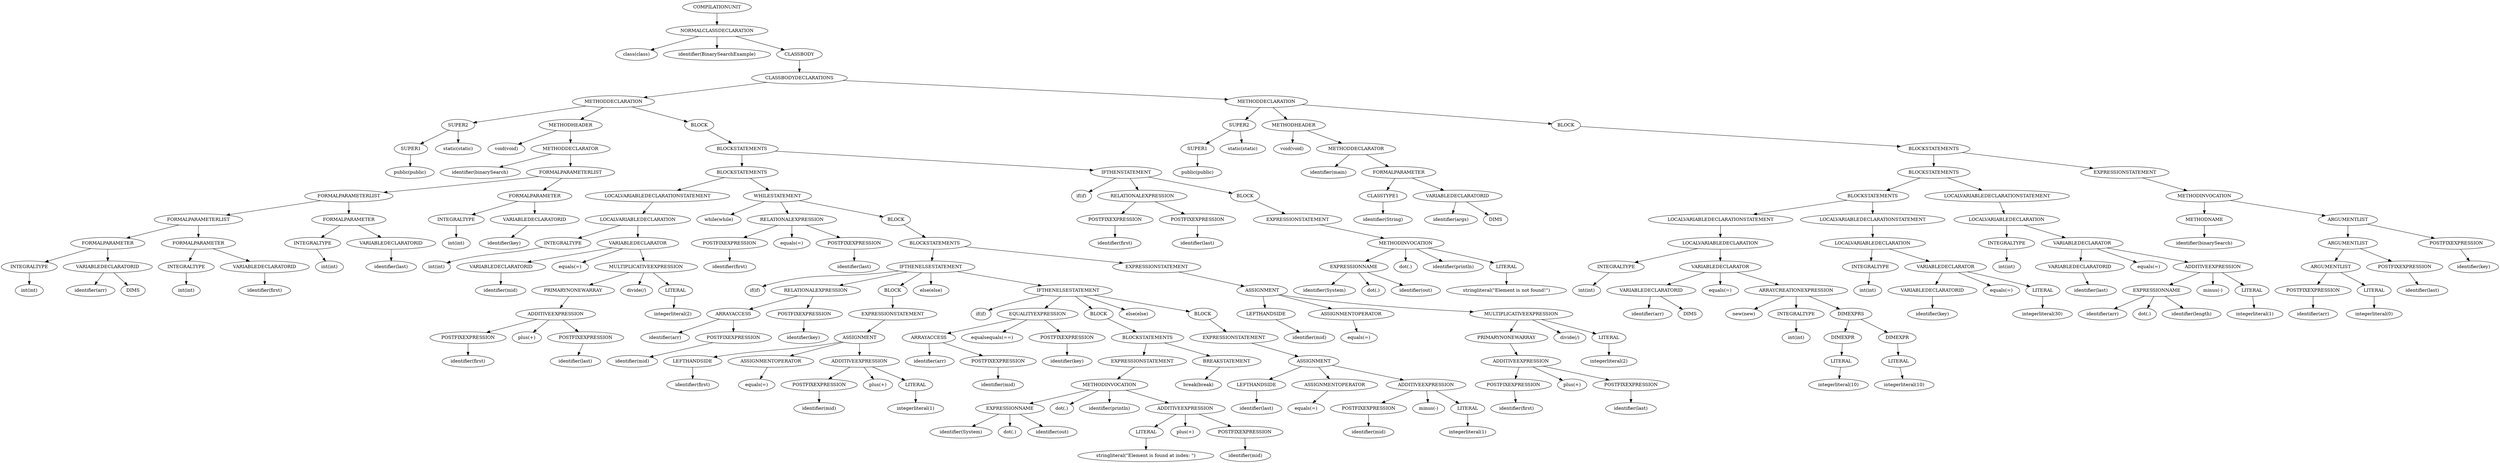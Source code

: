 digraph ASTVisual {
 ordering = out ;
10 [ label="SUPER1"]
20 [ label="public(public)"]
30 [ label="SUPER2"]
40 [ label="static(static)"]
50 [ label="INTEGRALTYPE"]
60 [ label="int(int)"]
70 [ label="DIMS"]
80 [ label="VARIABLEDECLARATORID"]
90 [ label="identifier(arr)"]
100 [ label="FORMALPARAMETER"]
110 [ label="INTEGRALTYPE"]
120 [ label="int(int)"]
130 [ label="VARIABLEDECLARATORID"]
140 [ label="identifier(first)"]
150 [ label="FORMALPARAMETER"]
160 [ label="FORMALPARAMETERLIST"]
170 [ label="INTEGRALTYPE"]
180 [ label="int(int)"]
190 [ label="VARIABLEDECLARATORID"]
200 [ label="identifier(last)"]
210 [ label="FORMALPARAMETER"]
220 [ label="FORMALPARAMETERLIST"]
230 [ label="INTEGRALTYPE"]
240 [ label="int(int)"]
250 [ label="VARIABLEDECLARATORID"]
260 [ label="identifier(key)"]
270 [ label="FORMALPARAMETER"]
280 [ label="FORMALPARAMETERLIST"]
290 [ label="METHODDECLARATOR"]
300 [ label="identifier(binarySearch)"]
310 [ label="METHODHEADER"]
320 [ label="void(void)"]
330 [ label="INTEGRALTYPE"]
340 [ label="int(int)"]
350 [ label="VARIABLEDECLARATORID"]
360 [ label="identifier(mid)"]
370 [ label="POSTFIXEXPRESSION"]
380 [ label="identifier(first)"]
390 [ label="POSTFIXEXPRESSION"]
400 [ label="identifier(last)"]
410 [ label="ADDITIVEEXPRESSION"]
420 [ label="plus(+)"]
430 [ label="PRIMARYNONEWARRAY"]
440 [ label="LITERAL"]
450 [ label="integerliteral(2)"]
460 [ label="MULTIPLICATIVEEXPRESSION"]
470 [ label="divide(/)"]
480 [ label="VARIABLEDECLARATOR"]
490 [ label="equals(=)"]
500 [ label="LOCALVARIABLEDECLARATION"]
510 [ label="LOCALVARIABLEDECLARATIONSTATEMENT"]
520 [ label="POSTFIXEXPRESSION"]
530 [ label="identifier(first)"]
540 [ label="POSTFIXEXPRESSION"]
550 [ label="identifier(last)"]
560 [ label="RELATIONALEXPRESSION"]
570 [ label="equals(=)"]
580 [ label="POSTFIXEXPRESSION"]
590 [ label="identifier(mid)"]
600 [ label="ARRAYACCESS"]
610 [ label="identifier(arr)"]
620 [ label="POSTFIXEXPRESSION"]
630 [ label="identifier(key)"]
640 [ label="RELATIONALEXPRESSION"]
650 [ label="LEFTHANDSIDE"]
660 [ label="identifier(first)"]
670 [ label="ASSIGNMENTOPERATOR"]
680 [ label="equals(=)"]
690 [ label="POSTFIXEXPRESSION"]
700 [ label="identifier(mid)"]
710 [ label="LITERAL"]
720 [ label="integerliteral(1)"]
730 [ label="ADDITIVEEXPRESSION"]
740 [ label="plus(+)"]
750 [ label="ASSIGNMENT"]
760 [ label="EXPRESSIONSTATEMENT"]
770 [ label="BLOCK"]
780 [ label="POSTFIXEXPRESSION"]
790 [ label="identifier(mid)"]
800 [ label="ARRAYACCESS"]
810 [ label="identifier(arr)"]
820 [ label="POSTFIXEXPRESSION"]
830 [ label="identifier(key)"]
840 [ label="EQUALITYEXPRESSION"]
850 [ label="equalsequals(==)"]
860 [ label="EXPRESSIONNAME"]
870 [ label="identifier(System)"]
880 [ label="dot(.)"]
890 [ label="identifier(out)"]
900 [ label="LITERAL"]
910 [ label="stringliteral(\"Element is found at index: \")"]
920 [ label="POSTFIXEXPRESSION"]
930 [ label="identifier(mid)"]
940 [ label="ADDITIVEEXPRESSION"]
950 [ label="plus(+)"]
960 [ label="METHODINVOCATION"]
970 [ label="dot(.)"]
980 [ label="identifier(println)"]
990 [ label="EXPRESSIONSTATEMENT"]
1000 [ label="BREAKSTATEMENT"]
1010 [ label="break(break)"]
1020 [ label="BLOCKSTATEMENTS"]
1030 [ label="BLOCK"]
1040 [ label="LEFTHANDSIDE"]
1050 [ label="identifier(last)"]
1060 [ label="ASSIGNMENTOPERATOR"]
1070 [ label="equals(=)"]
1080 [ label="POSTFIXEXPRESSION"]
1090 [ label="identifier(mid)"]
1100 [ label="LITERAL"]
1110 [ label="integerliteral(1)"]
1120 [ label="ADDITIVEEXPRESSION"]
1130 [ label="minus(-)"]
1140 [ label="ASSIGNMENT"]
1150 [ label="EXPRESSIONSTATEMENT"]
1160 [ label="BLOCK"]
1170 [ label="IFTHENELSESTATEMENT"]
1180 [ label="if(if)"]
1190 [ label="else(else)"]
1200 [ label="IFTHENELSESTATEMENT"]
1210 [ label="if(if)"]
1220 [ label="else(else)"]
1230 [ label="LEFTHANDSIDE"]
1240 [ label="identifier(mid)"]
1250 [ label="ASSIGNMENTOPERATOR"]
1260 [ label="equals(=)"]
1270 [ label="POSTFIXEXPRESSION"]
1280 [ label="identifier(first)"]
1290 [ label="POSTFIXEXPRESSION"]
1300 [ label="identifier(last)"]
1310 [ label="ADDITIVEEXPRESSION"]
1320 [ label="plus(+)"]
1330 [ label="PRIMARYNONEWARRAY"]
1340 [ label="LITERAL"]
1350 [ label="integerliteral(2)"]
1360 [ label="MULTIPLICATIVEEXPRESSION"]
1370 [ label="divide(/)"]
1380 [ label="ASSIGNMENT"]
1390 [ label="EXPRESSIONSTATEMENT"]
1400 [ label="BLOCKSTATEMENTS"]
1410 [ label="BLOCK"]
1420 [ label="WHILESTATEMENT"]
1430 [ label="while(while)"]
1440 [ label="BLOCKSTATEMENTS"]
1450 [ label="POSTFIXEXPRESSION"]
1460 [ label="identifier(first)"]
1470 [ label="POSTFIXEXPRESSION"]
1480 [ label="identifier(last)"]
1490 [ label="RELATIONALEXPRESSION"]
1500 [ label="EXPRESSIONNAME"]
1510 [ label="identifier(System)"]
1520 [ label="dot(.)"]
1530 [ label="identifier(out)"]
1540 [ label="LITERAL"]
1550 [ label="stringliteral(\"Element is not found!\")"]
1560 [ label="METHODINVOCATION"]
1570 [ label="dot(.)"]
1580 [ label="identifier(println)"]
1590 [ label="EXPRESSIONSTATEMENT"]
1600 [ label="BLOCK"]
1610 [ label="IFTHENSTATEMENT"]
1620 [ label="if(if)"]
1630 [ label="BLOCKSTATEMENTS"]
1640 [ label="BLOCK"]
1650 [ label="METHODDECLARATION"]
1660 [ label="SUPER1"]
1670 [ label="public(public)"]
1680 [ label="SUPER2"]
1690 [ label="static(static)"]
1700 [ label="CLASSTYPE1"]
1710 [ label="identifier(String)"]
1720 [ label="DIMS"]
1730 [ label="VARIABLEDECLARATORID"]
1740 [ label="identifier(args)"]
1750 [ label="FORMALPARAMETER"]
1760 [ label="METHODDECLARATOR"]
1770 [ label="identifier(main)"]
1780 [ label="METHODHEADER"]
1790 [ label="void(void)"]
1800 [ label="INTEGRALTYPE"]
1810 [ label="int(int)"]
1820 [ label="DIMS"]
1830 [ label="VARIABLEDECLARATORID"]
1840 [ label="identifier(arr)"]
1850 [ label="INTEGRALTYPE"]
1860 [ label="int(int)"]
1870 [ label="LITERAL"]
1880 [ label="integerliteral(10)"]
1890 [ label="DIMEXPR"]
1900 [ label="LITERAL"]
1910 [ label="integerliteral(10)"]
1920 [ label="DIMEXPR"]
1930 [ label="DIMEXPRS"]
1940 [ label="ARRAYCREATIONEXPRESSION"]
1950 [ label="new(new)"]
1960 [ label="VARIABLEDECLARATOR"]
1970 [ label="equals(=)"]
1980 [ label="LOCALVARIABLEDECLARATION"]
1990 [ label="LOCALVARIABLEDECLARATIONSTATEMENT"]
2000 [ label="INTEGRALTYPE"]
2010 [ label="int(int)"]
2020 [ label="VARIABLEDECLARATORID"]
2030 [ label="identifier(key)"]
2040 [ label="LITERAL"]
2050 [ label="integerliteral(30)"]
2060 [ label="VARIABLEDECLARATOR"]
2070 [ label="equals(=)"]
2080 [ label="LOCALVARIABLEDECLARATION"]
2090 [ label="LOCALVARIABLEDECLARATIONSTATEMENT"]
2100 [ label="BLOCKSTATEMENTS"]
2110 [ label="INTEGRALTYPE"]
2120 [ label="int(int)"]
2130 [ label="VARIABLEDECLARATORID"]
2140 [ label="identifier(last)"]
2150 [ label="EXPRESSIONNAME"]
2160 [ label="identifier(arr)"]
2170 [ label="dot(.)"]
2180 [ label="identifier(length)"]
2190 [ label="LITERAL"]
2200 [ label="integerliteral(1)"]
2210 [ label="ADDITIVEEXPRESSION"]
2220 [ label="minus(-)"]
2230 [ label="VARIABLEDECLARATOR"]
2240 [ label="equals(=)"]
2250 [ label="LOCALVARIABLEDECLARATION"]
2260 [ label="LOCALVARIABLEDECLARATIONSTATEMENT"]
2270 [ label="BLOCKSTATEMENTS"]
2280 [ label="METHODNAME"]
2290 [ label="identifier(binarySearch)"]
2300 [ label="POSTFIXEXPRESSION"]
2310 [ label="identifier(arr)"]
2320 [ label="LITERAL"]
2330 [ label="integerliteral(0)"]
2340 [ label="ARGUMENTLIST"]
2350 [ label="POSTFIXEXPRESSION"]
2360 [ label="identifier(last)"]
2370 [ label="ARGUMENTLIST"]
2380 [ label="POSTFIXEXPRESSION"]
2390 [ label="identifier(key)"]
2400 [ label="ARGUMENTLIST"]
2410 [ label="METHODINVOCATION"]
2420 [ label="EXPRESSIONSTATEMENT"]
2430 [ label="BLOCKSTATEMENTS"]
2440 [ label="BLOCK"]
2450 [ label="METHODDECLARATION"]
2460 [ label="CLASSBODYDECLARATIONS"]
2470 [ label="CLASSBODY"]
2480 [ label="NORMALCLASSDECLARATION"]
2490 [ label="class(class)"]
2500 [ label="identifier(BinarySearchExample)"]
2510 [ label="COMPILATIONUNIT"]
10 -> 20[ label=""]
30 -> 10[ label=""]
30 -> 40[ label=""]
50 -> 60[ label=""]
80 -> 90[ label=""]
80 -> 70[ label=""]
100 -> 50[ label=""]
100 -> 80[ label=""]
110 -> 120[ label=""]
130 -> 140[ label=""]
150 -> 110[ label=""]
150 -> 130[ label=""]
160 -> 100[ label=""]
160 -> 150[ label=""]
170 -> 180[ label=""]
190 -> 200[ label=""]
210 -> 170[ label=""]
210 -> 190[ label=""]
220 -> 160[ label=""]
220 -> 210[ label=""]
230 -> 240[ label=""]
250 -> 260[ label=""]
270 -> 230[ label=""]
270 -> 250[ label=""]
280 -> 220[ label=""]
280 -> 270[ label=""]
290 -> 300[ label=""]
290 -> 280[ label=""]
310 -> 320[ label=""]
310 -> 290[ label=""]
330 -> 340[ label=""]
350 -> 360[ label=""]
370 -> 380[ label=""]
390 -> 400[ label=""]
410 -> 370[ label=""]
410 -> 420[ label=""]
410 -> 390[ label=""]
430 -> 410[ label=""]
440 -> 450[ label=""]
460 -> 430[ label=""]
460 -> 470[ label=""]
460 -> 440[ label=""]
480 -> 350[ label=""]
480 -> 490[ label=""]
480 -> 460[ label=""]
500 -> 330[ label=""]
500 -> 480[ label=""]
510 -> 500[ label=""]
520 -> 530[ label=""]
540 -> 550[ label=""]
560 -> 520[ label=""]
560 -> 570[ label=""]
560 -> 540[ label=""]
580 -> 590[ label=""]
600 -> 610[ label=""]
600 -> 580[ label=""]
620 -> 630[ label=""]
640 -> 600[ label=""]
640 -> 620[ label=""]
650 -> 660[ label=""]
670 -> 680[ label=""]
690 -> 700[ label=""]
710 -> 720[ label=""]
730 -> 690[ label=""]
730 -> 740[ label=""]
730 -> 710[ label=""]
750 -> 650[ label=""]
750 -> 670[ label=""]
750 -> 730[ label=""]
760 -> 750[ label=""]
770 -> 760[ label=""]
780 -> 790[ label=""]
800 -> 810[ label=""]
800 -> 780[ label=""]
820 -> 830[ label=""]
840 -> 800[ label=""]
840 -> 850[ label=""]
840 -> 820[ label=""]
860 -> 870[ label=""]
860 -> 880[ label=""]
860 -> 890[ label=""]
900 -> 910[ label=""]
920 -> 930[ label=""]
940 -> 900[ label=""]
940 -> 950[ label=""]
940 -> 920[ label=""]
960 -> 860[ label=""]
960 -> 970[ label=""]
960 -> 980[ label=""]
960 -> 940[ label=""]
990 -> 960[ label=""]
1000 -> 1010[ label=""]
1020 -> 990[ label=""]
1020 -> 1000[ label=""]
1030 -> 1020[ label=""]
1040 -> 1050[ label=""]
1060 -> 1070[ label=""]
1080 -> 1090[ label=""]
1100 -> 1110[ label=""]
1120 -> 1080[ label=""]
1120 -> 1130[ label=""]
1120 -> 1100[ label=""]
1140 -> 1040[ label=""]
1140 -> 1060[ label=""]
1140 -> 1120[ label=""]
1150 -> 1140[ label=""]
1160 -> 1150[ label=""]
1170 -> 1180[ label=""]
1170 -> 840[ label=""]
1170 -> 1030[ label=""]
1170 -> 1190[ label=""]
1170 -> 1160[ label=""]
1200 -> 1210[ label=""]
1200 -> 640[ label=""]
1200 -> 770[ label=""]
1200 -> 1220[ label=""]
1200 -> 1170[ label=""]
1230 -> 1240[ label=""]
1250 -> 1260[ label=""]
1270 -> 1280[ label=""]
1290 -> 1300[ label=""]
1310 -> 1270[ label=""]
1310 -> 1320[ label=""]
1310 -> 1290[ label=""]
1330 -> 1310[ label=""]
1340 -> 1350[ label=""]
1360 -> 1330[ label=""]
1360 -> 1370[ label=""]
1360 -> 1340[ label=""]
1380 -> 1230[ label=""]
1380 -> 1250[ label=""]
1380 -> 1360[ label=""]
1390 -> 1380[ label=""]
1400 -> 1200[ label=""]
1400 -> 1390[ label=""]
1410 -> 1400[ label=""]
1420 -> 1430[ label=""]
1420 -> 560[ label=""]
1420 -> 1410[ label=""]
1440 -> 510[ label=""]
1440 -> 1420[ label=""]
1450 -> 1460[ label=""]
1470 -> 1480[ label=""]
1490 -> 1450[ label=""]
1490 -> 1470[ label=""]
1500 -> 1510[ label=""]
1500 -> 1520[ label=""]
1500 -> 1530[ label=""]
1540 -> 1550[ label=""]
1560 -> 1500[ label=""]
1560 -> 1570[ label=""]
1560 -> 1580[ label=""]
1560 -> 1540[ label=""]
1590 -> 1560[ label=""]
1600 -> 1590[ label=""]
1610 -> 1620[ label=""]
1610 -> 1490[ label=""]
1610 -> 1600[ label=""]
1630 -> 1440[ label=""]
1630 -> 1610[ label=""]
1640 -> 1630[ label=""]
1650 -> 30[ label=""]
1650 -> 310[ label=""]
1650 -> 1640[ label=""]
1660 -> 1670[ label=""]
1680 -> 1660[ label=""]
1680 -> 1690[ label=""]
1700 -> 1710[ label=""]
1730 -> 1740[ label=""]
1730 -> 1720[ label=""]
1750 -> 1700[ label=""]
1750 -> 1730[ label=""]
1760 -> 1770[ label=""]
1760 -> 1750[ label=""]
1780 -> 1790[ label=""]
1780 -> 1760[ label=""]
1800 -> 1810[ label=""]
1830 -> 1840[ label=""]
1830 -> 1820[ label=""]
1850 -> 1860[ label=""]
1870 -> 1880[ label=""]
1890 -> 1870[ label=""]
1900 -> 1910[ label=""]
1920 -> 1900[ label=""]
1930 -> 1890[ label=""]
1930 -> 1920[ label=""]
1940 -> 1950[ label=""]
1940 -> 1850[ label=""]
1940 -> 1930[ label=""]
1960 -> 1830[ label=""]
1960 -> 1970[ label=""]
1960 -> 1940[ label=""]
1980 -> 1800[ label=""]
1980 -> 1960[ label=""]
1990 -> 1980[ label=""]
2000 -> 2010[ label=""]
2020 -> 2030[ label=""]
2040 -> 2050[ label=""]
2060 -> 2020[ label=""]
2060 -> 2070[ label=""]
2060 -> 2040[ label=""]
2080 -> 2000[ label=""]
2080 -> 2060[ label=""]
2090 -> 2080[ label=""]
2100 -> 1990[ label=""]
2100 -> 2090[ label=""]
2110 -> 2120[ label=""]
2130 -> 2140[ label=""]
2150 -> 2160[ label=""]
2150 -> 2170[ label=""]
2150 -> 2180[ label=""]
2190 -> 2200[ label=""]
2210 -> 2150[ label=""]
2210 -> 2220[ label=""]
2210 -> 2190[ label=""]
2230 -> 2130[ label=""]
2230 -> 2240[ label=""]
2230 -> 2210[ label=""]
2250 -> 2110[ label=""]
2250 -> 2230[ label=""]
2260 -> 2250[ label=""]
2270 -> 2100[ label=""]
2270 -> 2260[ label=""]
2280 -> 2290[ label=""]
2300 -> 2310[ label=""]
2320 -> 2330[ label=""]
2340 -> 2300[ label=""]
2340 -> 2320[ label=""]
2350 -> 2360[ label=""]
2370 -> 2340[ label=""]
2370 -> 2350[ label=""]
2380 -> 2390[ label=""]
2400 -> 2370[ label=""]
2400 -> 2380[ label=""]
2410 -> 2280[ label=""]
2410 -> 2400[ label=""]
2420 -> 2410[ label=""]
2430 -> 2270[ label=""]
2430 -> 2420[ label=""]
2440 -> 2430[ label=""]
2450 -> 1680[ label=""]
2450 -> 1780[ label=""]
2450 -> 2440[ label=""]
2460 -> 1650[ label=""]
2460 -> 2450[ label=""]
2470 -> 2460[ label=""]
2480 -> 2490[ label=""]
2480 -> 2500[ label=""]
2480 -> 2470[ label=""]
2510 -> 2480[ label=""]
  }
